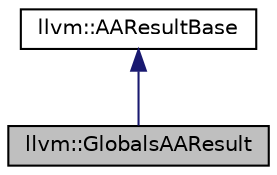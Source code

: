digraph "llvm::GlobalsAAResult"
{
 // LATEX_PDF_SIZE
  bgcolor="transparent";
  edge [fontname="Helvetica",fontsize="10",labelfontname="Helvetica",labelfontsize="10"];
  node [fontname="Helvetica",fontsize="10",shape=record];
  Node1 [label="llvm::GlobalsAAResult",height=0.2,width=0.4,color="black", fillcolor="grey75", style="filled", fontcolor="black",tooltip="An alias analysis result set for globals."];
  Node2 -> Node1 [dir="back",color="midnightblue",fontsize="10",style="solid",fontname="Helvetica"];
  Node2 [label="llvm::AAResultBase",height=0.2,width=0.4,color="black",URL="$classllvm_1_1AAResultBase.html",tooltip="A base class to help implement the function alias analysis results concept."];
}
